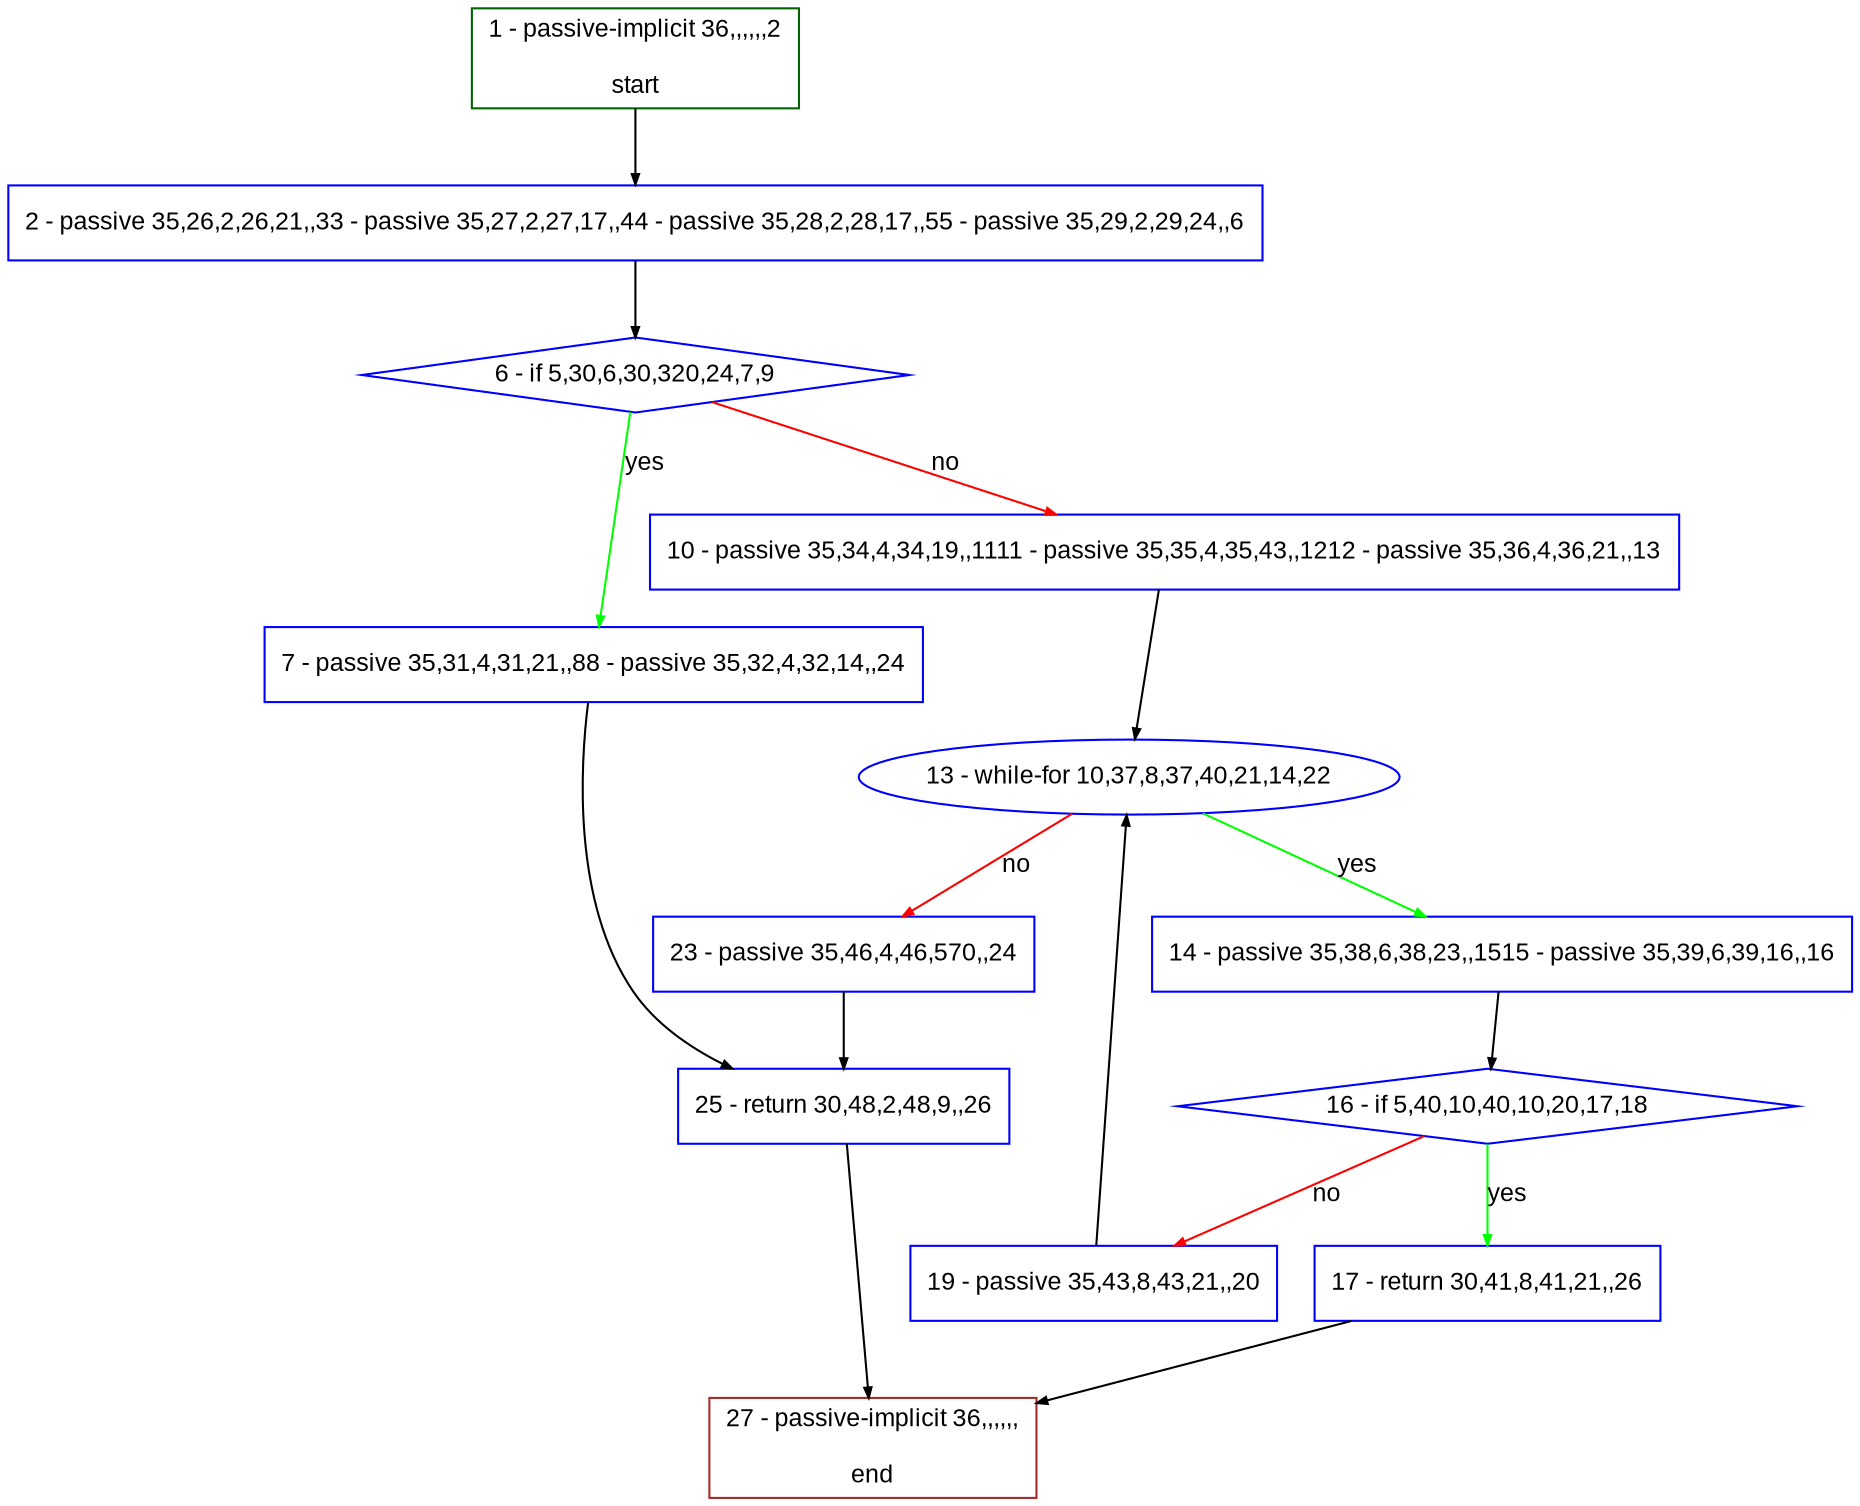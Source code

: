digraph "" {
  graph [pack="true", label="", fontsize="12", packmode="clust", fontname="Arial", fillcolor="#FFFFCC", bgcolor="white", style="rounded,filled", compound="true"];
  node [node_initialized="no", label="", color="grey", fontsize="12", fillcolor="white", fontname="Arial", style="filled", shape="rectangle", compound="true", fixedsize="false"];
  edge [fontcolor="black", arrowhead="normal", arrowtail="none", arrowsize="0.5", ltail="", label="", color="black", fontsize="12", lhead="", fontname="Arial", dir="forward", compound="true"];
  __N1 [label="2 - passive 35,26,2,26,21,,33 - passive 35,27,2,27,17,,44 - passive 35,28,2,28,17,,55 - passive 35,29,2,29,24,,6", color="#0000ff", fillcolor="#ffffff", style="filled", shape="box"];
  __N2 [label="1 - passive-implicit 36,,,,,,2\n\nstart", color="#006400", fillcolor="#ffffff", style="filled", shape="box"];
  __N3 [label="6 - if 5,30,6,30,320,24,7,9", color="#0000ff", fillcolor="#ffffff", style="filled", shape="diamond"];
  __N4 [label="7 - passive 35,31,4,31,21,,88 - passive 35,32,4,32,14,,24", color="#0000ff", fillcolor="#ffffff", style="filled", shape="box"];
  __N5 [label="10 - passive 35,34,4,34,19,,1111 - passive 35,35,4,35,43,,1212 - passive 35,36,4,36,21,,13", color="#0000ff", fillcolor="#ffffff", style="filled", shape="box"];
  __N6 [label="25 - return 30,48,2,48,9,,26", color="#0000ff", fillcolor="#ffffff", style="filled", shape="box"];
  __N7 [label="13 - while-for 10,37,8,37,40,21,14,22", color="#0000ff", fillcolor="#ffffff", style="filled", shape="oval"];
  __N8 [label="14 - passive 35,38,6,38,23,,1515 - passive 35,39,6,39,16,,16", color="#0000ff", fillcolor="#ffffff", style="filled", shape="box"];
  __N9 [label="23 - passive 35,46,4,46,570,,24", color="#0000ff", fillcolor="#ffffff", style="filled", shape="box"];
  __N10 [label="16 - if 5,40,10,40,10,20,17,18", color="#0000ff", fillcolor="#ffffff", style="filled", shape="diamond"];
  __N11 [label="17 - return 30,41,8,41,21,,26", color="#0000ff", fillcolor="#ffffff", style="filled", shape="box"];
  __N12 [label="19 - passive 35,43,8,43,21,,20", color="#0000ff", fillcolor="#ffffff", style="filled", shape="box"];
  __N13 [label="27 - passive-implicit 36,,,,,,\n\nend", color="#a52a2a", fillcolor="#ffffff", style="filled", shape="box"];
  __N2 -> __N1 [arrowhead="normal", arrowtail="none", color="#000000", label="", dir="forward"];
  __N1 -> __N3 [arrowhead="normal", arrowtail="none", color="#000000", label="", dir="forward"];
  __N3 -> __N4 [arrowhead="normal", arrowtail="none", color="#00ff00", label="yes", dir="forward"];
  __N3 -> __N5 [arrowhead="normal", arrowtail="none", color="#ff0000", label="no", dir="forward"];
  __N4 -> __N6 [arrowhead="normal", arrowtail="none", color="#000000", label="", dir="forward"];
  __N5 -> __N7 [arrowhead="normal", arrowtail="none", color="#000000", label="", dir="forward"];
  __N7 -> __N8 [arrowhead="normal", arrowtail="none", color="#00ff00", label="yes", dir="forward"];
  __N7 -> __N9 [arrowhead="normal", arrowtail="none", color="#ff0000", label="no", dir="forward"];
  __N8 -> __N10 [arrowhead="normal", arrowtail="none", color="#000000", label="", dir="forward"];
  __N10 -> __N11 [arrowhead="normal", arrowtail="none", color="#00ff00", label="yes", dir="forward"];
  __N10 -> __N12 [arrowhead="normal", arrowtail="none", color="#ff0000", label="no", dir="forward"];
  __N11 -> __N13 [arrowhead="normal", arrowtail="none", color="#000000", label="", dir="forward"];
  __N12 -> __N7 [arrowhead="normal", arrowtail="none", color="#000000", label="", dir="forward"];
  __N9 -> __N6 [arrowhead="normal", arrowtail="none", color="#000000", label="", dir="forward"];
  __N6 -> __N13 [arrowhead="normal", arrowtail="none", color="#000000", label="", dir="forward"];
}
